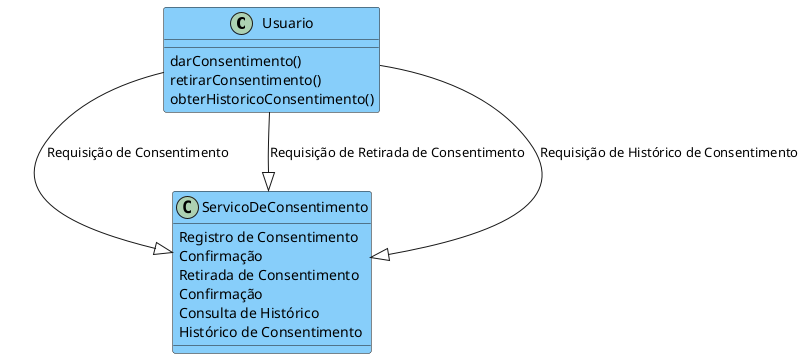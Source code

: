 @startuml
!define RECTANGLE class #LightSkyBlue
!define ARROW -[#000000]->

class Usuario #LightSkyBlue
class ServicoDeConsentimento #LightSkyBlue

Usuario --|> ServicoDeConsentimento: Requisição de Consentimento
Usuario : darConsentimento()
ServicoDeConsentimento : Registro de Consentimento
ServicoDeConsentimento : Confirmação

Usuario --|> ServicoDeConsentimento: Requisição de Retirada de Consentimento
Usuario : retirarConsentimento()
ServicoDeConsentimento : Retirada de Consentimento
ServicoDeConsentimento : Confirmação

Usuario --|> ServicoDeConsentimento: Requisição de Histórico de Consentimento
Usuario : obterHistoricoConsentimento()
ServicoDeConsentimento : Consulta de Histórico
ServicoDeConsentimento : Histórico de Consentimento
@enduml
